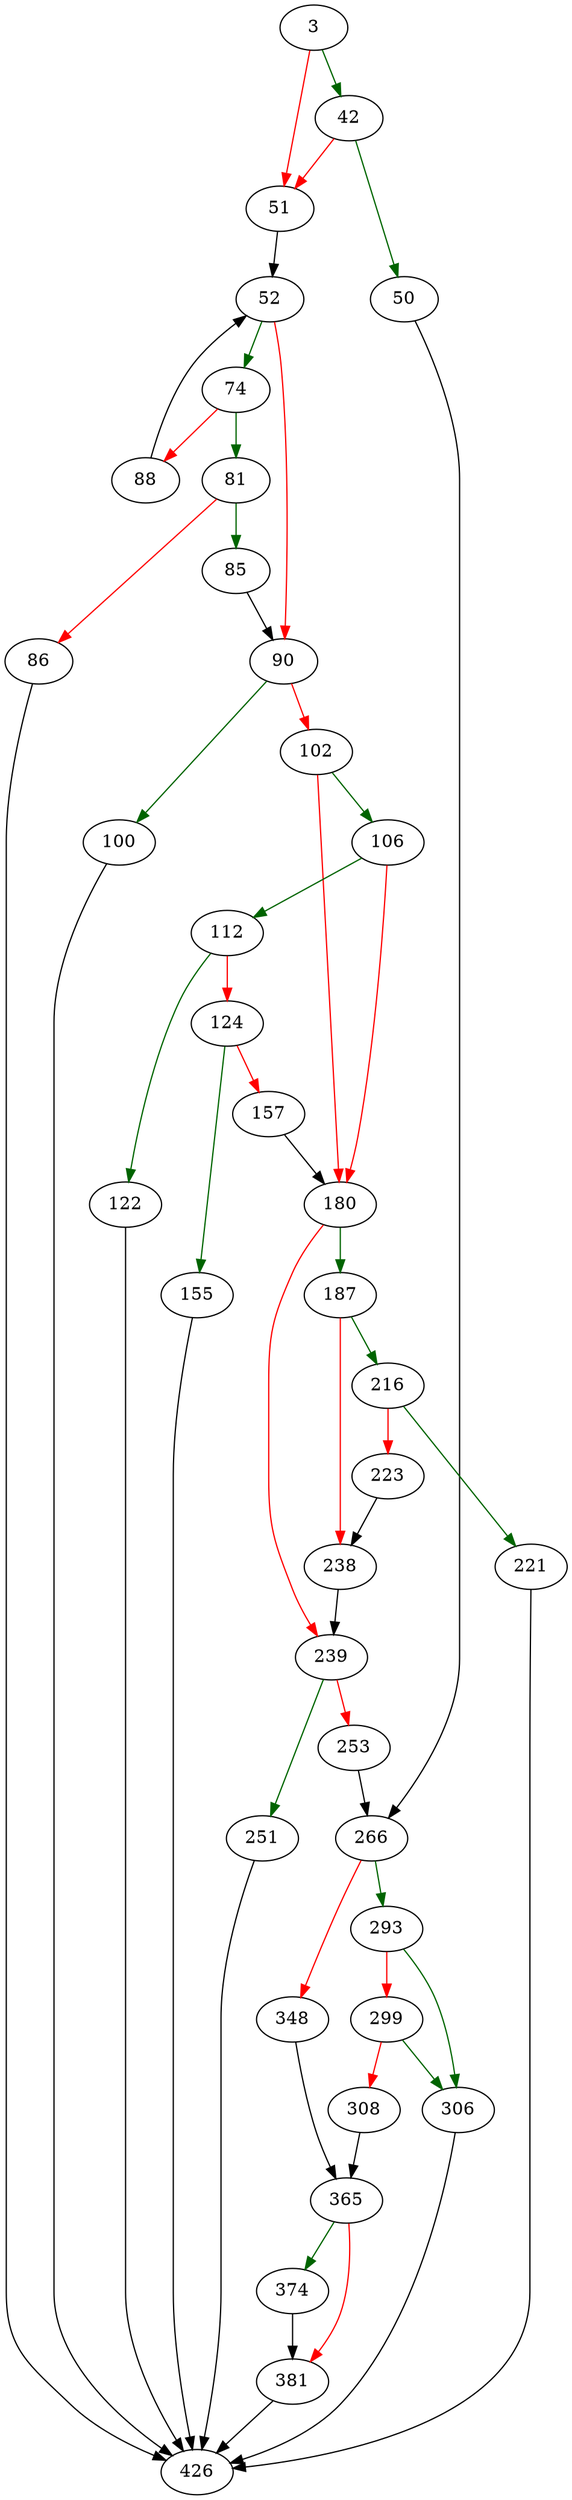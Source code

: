strict digraph "freeSpace" {
	// Node definitions.
	3 [entry=true];
	42;
	51;
	50;
	266;
	52;
	74;
	90;
	81;
	88;
	85;
	86;
	426;
	100;
	102;
	106;
	180;
	112;
	122;
	124;
	155;
	157;
	187;
	239;
	216;
	238;
	221;
	223;
	251;
	253;
	293;
	348;
	306;
	299;
	308;
	365;
	374;
	381;

	// Edge definitions.
	3 -> 42 [
		color=darkgreen
		cond=true
	];
	3 -> 51 [
		color=red
		cond=false
	];
	42 -> 51 [
		color=red
		cond=false
	];
	42 -> 50 [
		color=darkgreen
		cond=true
	];
	51 -> 52;
	50 -> 266;
	266 -> 293 [
		color=darkgreen
		cond=true
	];
	266 -> 348 [
		color=red
		cond=false
	];
	52 -> 74 [
		color=darkgreen
		cond=true
	];
	52 -> 90 [
		color=red
		cond=false
	];
	74 -> 81 [
		color=darkgreen
		cond=true
	];
	74 -> 88 [
		color=red
		cond=false
	];
	90 -> 100 [
		color=darkgreen
		cond=true
	];
	90 -> 102 [
		color=red
		cond=false
	];
	81 -> 85 [
		color=darkgreen
		cond=true
	];
	81 -> 86 [
		color=red
		cond=false
	];
	88 -> 52;
	85 -> 90;
	86 -> 426;
	100 -> 426;
	102 -> 106 [
		color=darkgreen
		cond=true
	];
	102 -> 180 [
		color=red
		cond=false
	];
	106 -> 180 [
		color=red
		cond=false
	];
	106 -> 112 [
		color=darkgreen
		cond=true
	];
	180 -> 187 [
		color=darkgreen
		cond=true
	];
	180 -> 239 [
		color=red
		cond=false
	];
	112 -> 122 [
		color=darkgreen
		cond=true
	];
	112 -> 124 [
		color=red
		cond=false
	];
	122 -> 426;
	124 -> 155 [
		color=darkgreen
		cond=true
	];
	124 -> 157 [
		color=red
		cond=false
	];
	155 -> 426;
	157 -> 180;
	187 -> 216 [
		color=darkgreen
		cond=true
	];
	187 -> 238 [
		color=red
		cond=false
	];
	239 -> 251 [
		color=darkgreen
		cond=true
	];
	239 -> 253 [
		color=red
		cond=false
	];
	216 -> 221 [
		color=darkgreen
		cond=true
	];
	216 -> 223 [
		color=red
		cond=false
	];
	238 -> 239;
	221 -> 426;
	223 -> 238;
	251 -> 426;
	253 -> 266;
	293 -> 306 [
		color=darkgreen
		cond=true
	];
	293 -> 299 [
		color=red
		cond=false
	];
	348 -> 365;
	306 -> 426;
	299 -> 306 [
		color=darkgreen
		cond=true
	];
	299 -> 308 [
		color=red
		cond=false
	];
	308 -> 365;
	365 -> 374 [
		color=darkgreen
		cond=true
	];
	365 -> 381 [
		color=red
		cond=false
	];
	374 -> 381;
	381 -> 426;
}